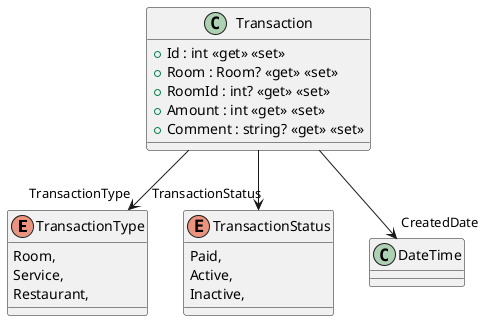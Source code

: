 @startuml
enum TransactionType {
    Room,
    Service,
    Restaurant,
}
enum TransactionStatus {
    Paid,
    Active,
    Inactive,
}
class Transaction {
    + Id : int <<get>> <<set>>
    + Room : Room? <<get>> <<set>>
    + RoomId : int? <<get>> <<set>>
    + Amount : int <<get>> <<set>>
    + Comment : string? <<get>> <<set>>
}
Transaction --> "TransactionType" TransactionType
Transaction --> "TransactionStatus" TransactionStatus
Transaction --> "CreatedDate" DateTime
@enduml
